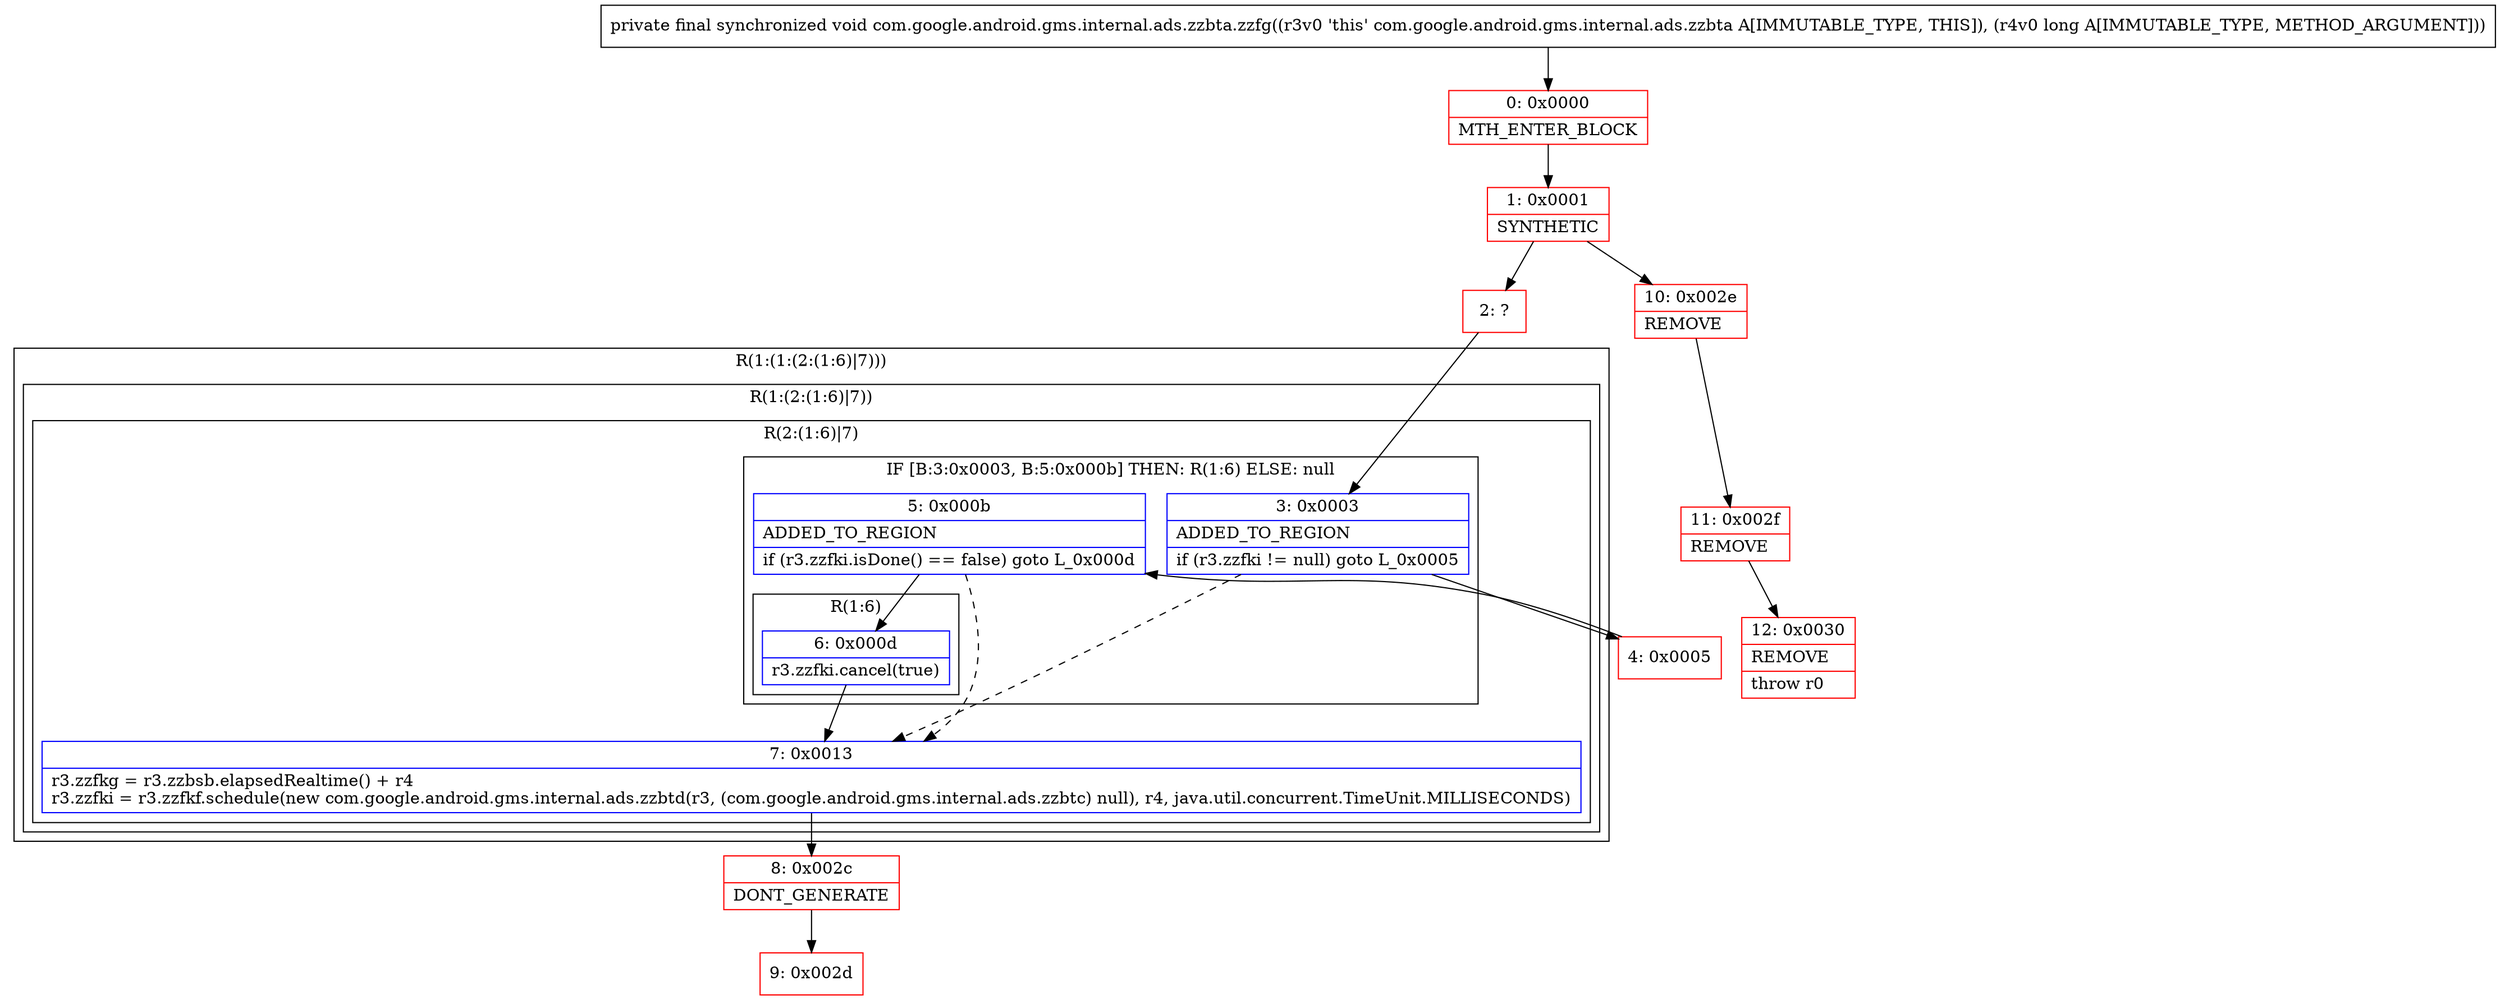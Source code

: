 digraph "CFG forcom.google.android.gms.internal.ads.zzbta.zzfg(J)V" {
subgraph cluster_Region_232793611 {
label = "R(1:(1:(2:(1:6)|7)))";
node [shape=record,color=blue];
subgraph cluster_Region_1369923537 {
label = "R(1:(2:(1:6)|7))";
node [shape=record,color=blue];
subgraph cluster_Region_1593211176 {
label = "R(2:(1:6)|7)";
node [shape=record,color=blue];
subgraph cluster_IfRegion_1838372007 {
label = "IF [B:3:0x0003, B:5:0x000b] THEN: R(1:6) ELSE: null";
node [shape=record,color=blue];
Node_3 [shape=record,label="{3\:\ 0x0003|ADDED_TO_REGION\l|if (r3.zzfki != null) goto L_0x0005\l}"];
Node_5 [shape=record,label="{5\:\ 0x000b|ADDED_TO_REGION\l|if (r3.zzfki.isDone() == false) goto L_0x000d\l}"];
subgraph cluster_Region_1641015136 {
label = "R(1:6)";
node [shape=record,color=blue];
Node_6 [shape=record,label="{6\:\ 0x000d|r3.zzfki.cancel(true)\l}"];
}
}
Node_7 [shape=record,label="{7\:\ 0x0013|r3.zzfkg = r3.zzbsb.elapsedRealtime() + r4\lr3.zzfki = r3.zzfkf.schedule(new com.google.android.gms.internal.ads.zzbtd(r3, (com.google.android.gms.internal.ads.zzbtc) null), r4, java.util.concurrent.TimeUnit.MILLISECONDS)\l}"];
}
}
}
Node_0 [shape=record,color=red,label="{0\:\ 0x0000|MTH_ENTER_BLOCK\l}"];
Node_1 [shape=record,color=red,label="{1\:\ 0x0001|SYNTHETIC\l}"];
Node_2 [shape=record,color=red,label="{2\:\ ?}"];
Node_4 [shape=record,color=red,label="{4\:\ 0x0005}"];
Node_8 [shape=record,color=red,label="{8\:\ 0x002c|DONT_GENERATE\l}"];
Node_9 [shape=record,color=red,label="{9\:\ 0x002d}"];
Node_10 [shape=record,color=red,label="{10\:\ 0x002e|REMOVE\l}"];
Node_11 [shape=record,color=red,label="{11\:\ 0x002f|REMOVE\l}"];
Node_12 [shape=record,color=red,label="{12\:\ 0x0030|REMOVE\l|throw r0\l}"];
MethodNode[shape=record,label="{private final synchronized void com.google.android.gms.internal.ads.zzbta.zzfg((r3v0 'this' com.google.android.gms.internal.ads.zzbta A[IMMUTABLE_TYPE, THIS]), (r4v0 long A[IMMUTABLE_TYPE, METHOD_ARGUMENT])) }"];
MethodNode -> Node_0;
Node_3 -> Node_4;
Node_3 -> Node_7[style=dashed];
Node_5 -> Node_6;
Node_5 -> Node_7[style=dashed];
Node_6 -> Node_7;
Node_7 -> Node_8;
Node_0 -> Node_1;
Node_1 -> Node_2;
Node_1 -> Node_10;
Node_2 -> Node_3;
Node_4 -> Node_5;
Node_8 -> Node_9;
Node_10 -> Node_11;
Node_11 -> Node_12;
}

